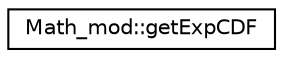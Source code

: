 digraph "Graphical Class Hierarchy"
{
 // LATEX_PDF_SIZE
  edge [fontname="Helvetica",fontsize="10",labelfontname="Helvetica",labelfontsize="10"];
  node [fontname="Helvetica",fontsize="10",shape=record];
  rankdir="LR";
  Node0 [label="Math_mod::getExpCDF",height=0.2,width=0.4,color="black", fillcolor="white", style="filled",URL="$interfaceMath__mod_1_1getExpCDF.html",tooltip=" "];
}
